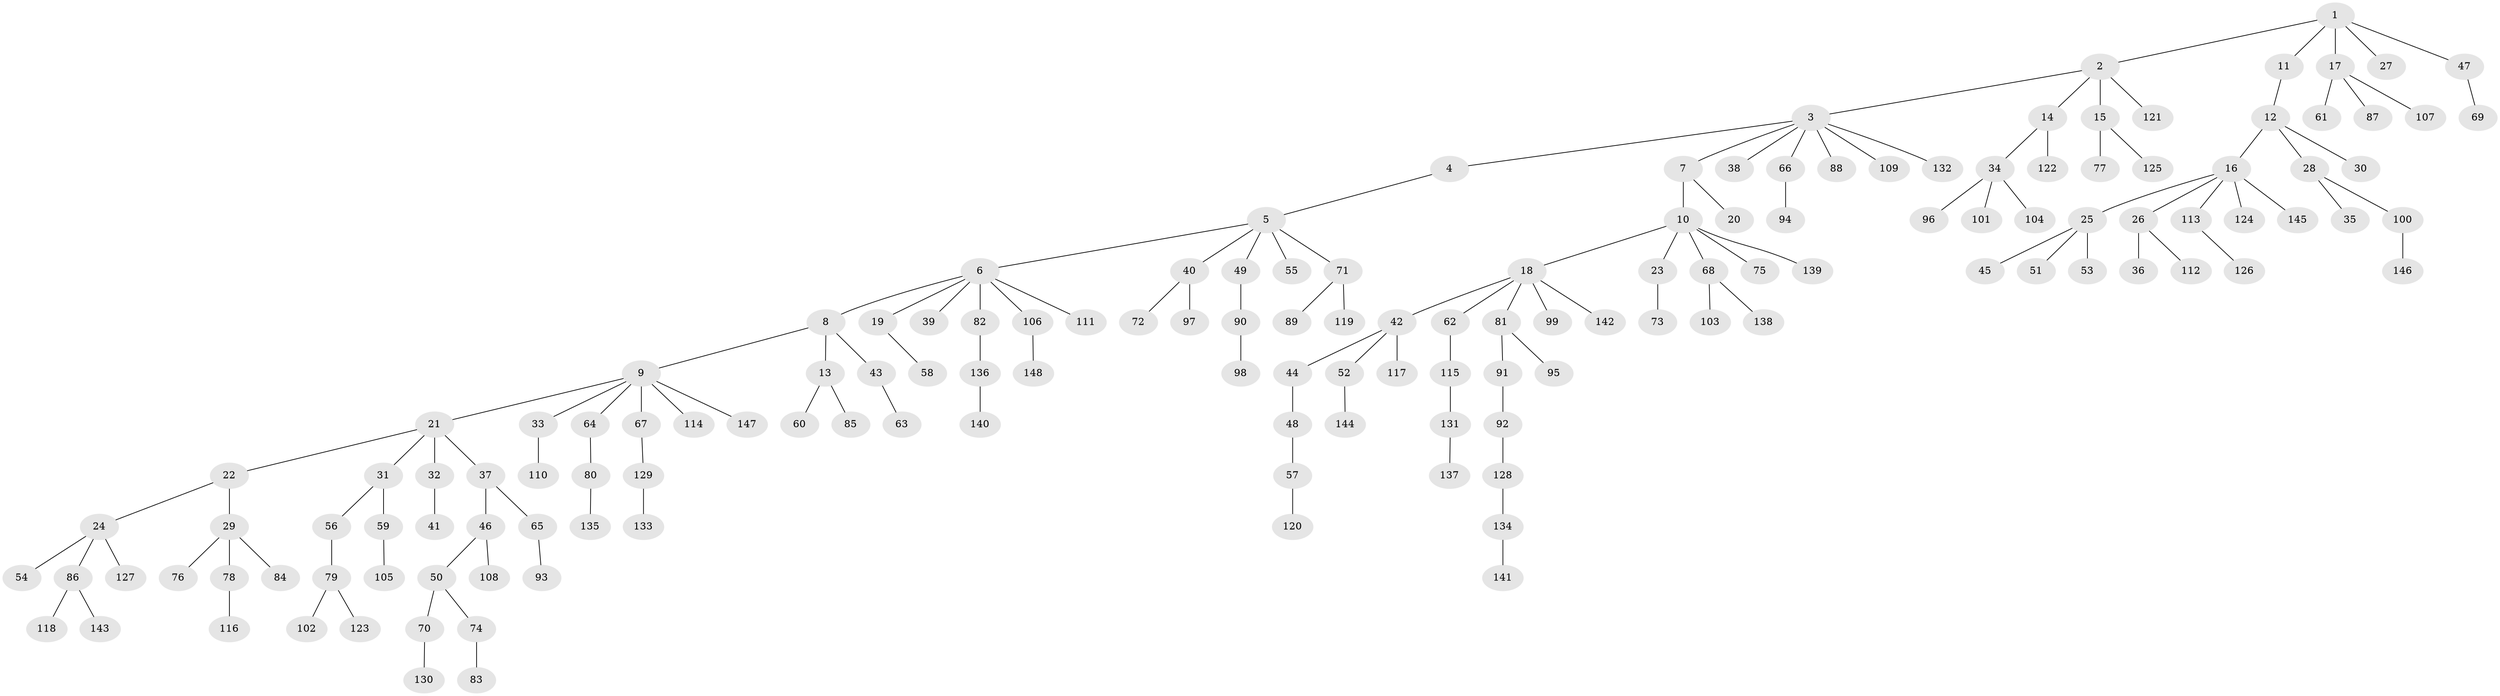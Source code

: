 // Generated by graph-tools (version 1.1) at 2025/26/03/09/25 03:26:24]
// undirected, 148 vertices, 147 edges
graph export_dot {
graph [start="1"]
  node [color=gray90,style=filled];
  1;
  2;
  3;
  4;
  5;
  6;
  7;
  8;
  9;
  10;
  11;
  12;
  13;
  14;
  15;
  16;
  17;
  18;
  19;
  20;
  21;
  22;
  23;
  24;
  25;
  26;
  27;
  28;
  29;
  30;
  31;
  32;
  33;
  34;
  35;
  36;
  37;
  38;
  39;
  40;
  41;
  42;
  43;
  44;
  45;
  46;
  47;
  48;
  49;
  50;
  51;
  52;
  53;
  54;
  55;
  56;
  57;
  58;
  59;
  60;
  61;
  62;
  63;
  64;
  65;
  66;
  67;
  68;
  69;
  70;
  71;
  72;
  73;
  74;
  75;
  76;
  77;
  78;
  79;
  80;
  81;
  82;
  83;
  84;
  85;
  86;
  87;
  88;
  89;
  90;
  91;
  92;
  93;
  94;
  95;
  96;
  97;
  98;
  99;
  100;
  101;
  102;
  103;
  104;
  105;
  106;
  107;
  108;
  109;
  110;
  111;
  112;
  113;
  114;
  115;
  116;
  117;
  118;
  119;
  120;
  121;
  122;
  123;
  124;
  125;
  126;
  127;
  128;
  129;
  130;
  131;
  132;
  133;
  134;
  135;
  136;
  137;
  138;
  139;
  140;
  141;
  142;
  143;
  144;
  145;
  146;
  147;
  148;
  1 -- 2;
  1 -- 11;
  1 -- 17;
  1 -- 27;
  1 -- 47;
  2 -- 3;
  2 -- 14;
  2 -- 15;
  2 -- 121;
  3 -- 4;
  3 -- 7;
  3 -- 38;
  3 -- 66;
  3 -- 88;
  3 -- 109;
  3 -- 132;
  4 -- 5;
  5 -- 6;
  5 -- 40;
  5 -- 49;
  5 -- 55;
  5 -- 71;
  6 -- 8;
  6 -- 19;
  6 -- 39;
  6 -- 82;
  6 -- 106;
  6 -- 111;
  7 -- 10;
  7 -- 20;
  8 -- 9;
  8 -- 13;
  8 -- 43;
  9 -- 21;
  9 -- 33;
  9 -- 64;
  9 -- 67;
  9 -- 114;
  9 -- 147;
  10 -- 18;
  10 -- 23;
  10 -- 68;
  10 -- 75;
  10 -- 139;
  11 -- 12;
  12 -- 16;
  12 -- 28;
  12 -- 30;
  13 -- 60;
  13 -- 85;
  14 -- 34;
  14 -- 122;
  15 -- 77;
  15 -- 125;
  16 -- 25;
  16 -- 26;
  16 -- 113;
  16 -- 124;
  16 -- 145;
  17 -- 61;
  17 -- 87;
  17 -- 107;
  18 -- 42;
  18 -- 62;
  18 -- 81;
  18 -- 99;
  18 -- 142;
  19 -- 58;
  21 -- 22;
  21 -- 31;
  21 -- 32;
  21 -- 37;
  22 -- 24;
  22 -- 29;
  23 -- 73;
  24 -- 54;
  24 -- 86;
  24 -- 127;
  25 -- 45;
  25 -- 51;
  25 -- 53;
  26 -- 36;
  26 -- 112;
  28 -- 35;
  28 -- 100;
  29 -- 76;
  29 -- 78;
  29 -- 84;
  31 -- 56;
  31 -- 59;
  32 -- 41;
  33 -- 110;
  34 -- 96;
  34 -- 101;
  34 -- 104;
  37 -- 46;
  37 -- 65;
  40 -- 72;
  40 -- 97;
  42 -- 44;
  42 -- 52;
  42 -- 117;
  43 -- 63;
  44 -- 48;
  46 -- 50;
  46 -- 108;
  47 -- 69;
  48 -- 57;
  49 -- 90;
  50 -- 70;
  50 -- 74;
  52 -- 144;
  56 -- 79;
  57 -- 120;
  59 -- 105;
  62 -- 115;
  64 -- 80;
  65 -- 93;
  66 -- 94;
  67 -- 129;
  68 -- 103;
  68 -- 138;
  70 -- 130;
  71 -- 89;
  71 -- 119;
  74 -- 83;
  78 -- 116;
  79 -- 102;
  79 -- 123;
  80 -- 135;
  81 -- 91;
  81 -- 95;
  82 -- 136;
  86 -- 118;
  86 -- 143;
  90 -- 98;
  91 -- 92;
  92 -- 128;
  100 -- 146;
  106 -- 148;
  113 -- 126;
  115 -- 131;
  128 -- 134;
  129 -- 133;
  131 -- 137;
  134 -- 141;
  136 -- 140;
}
